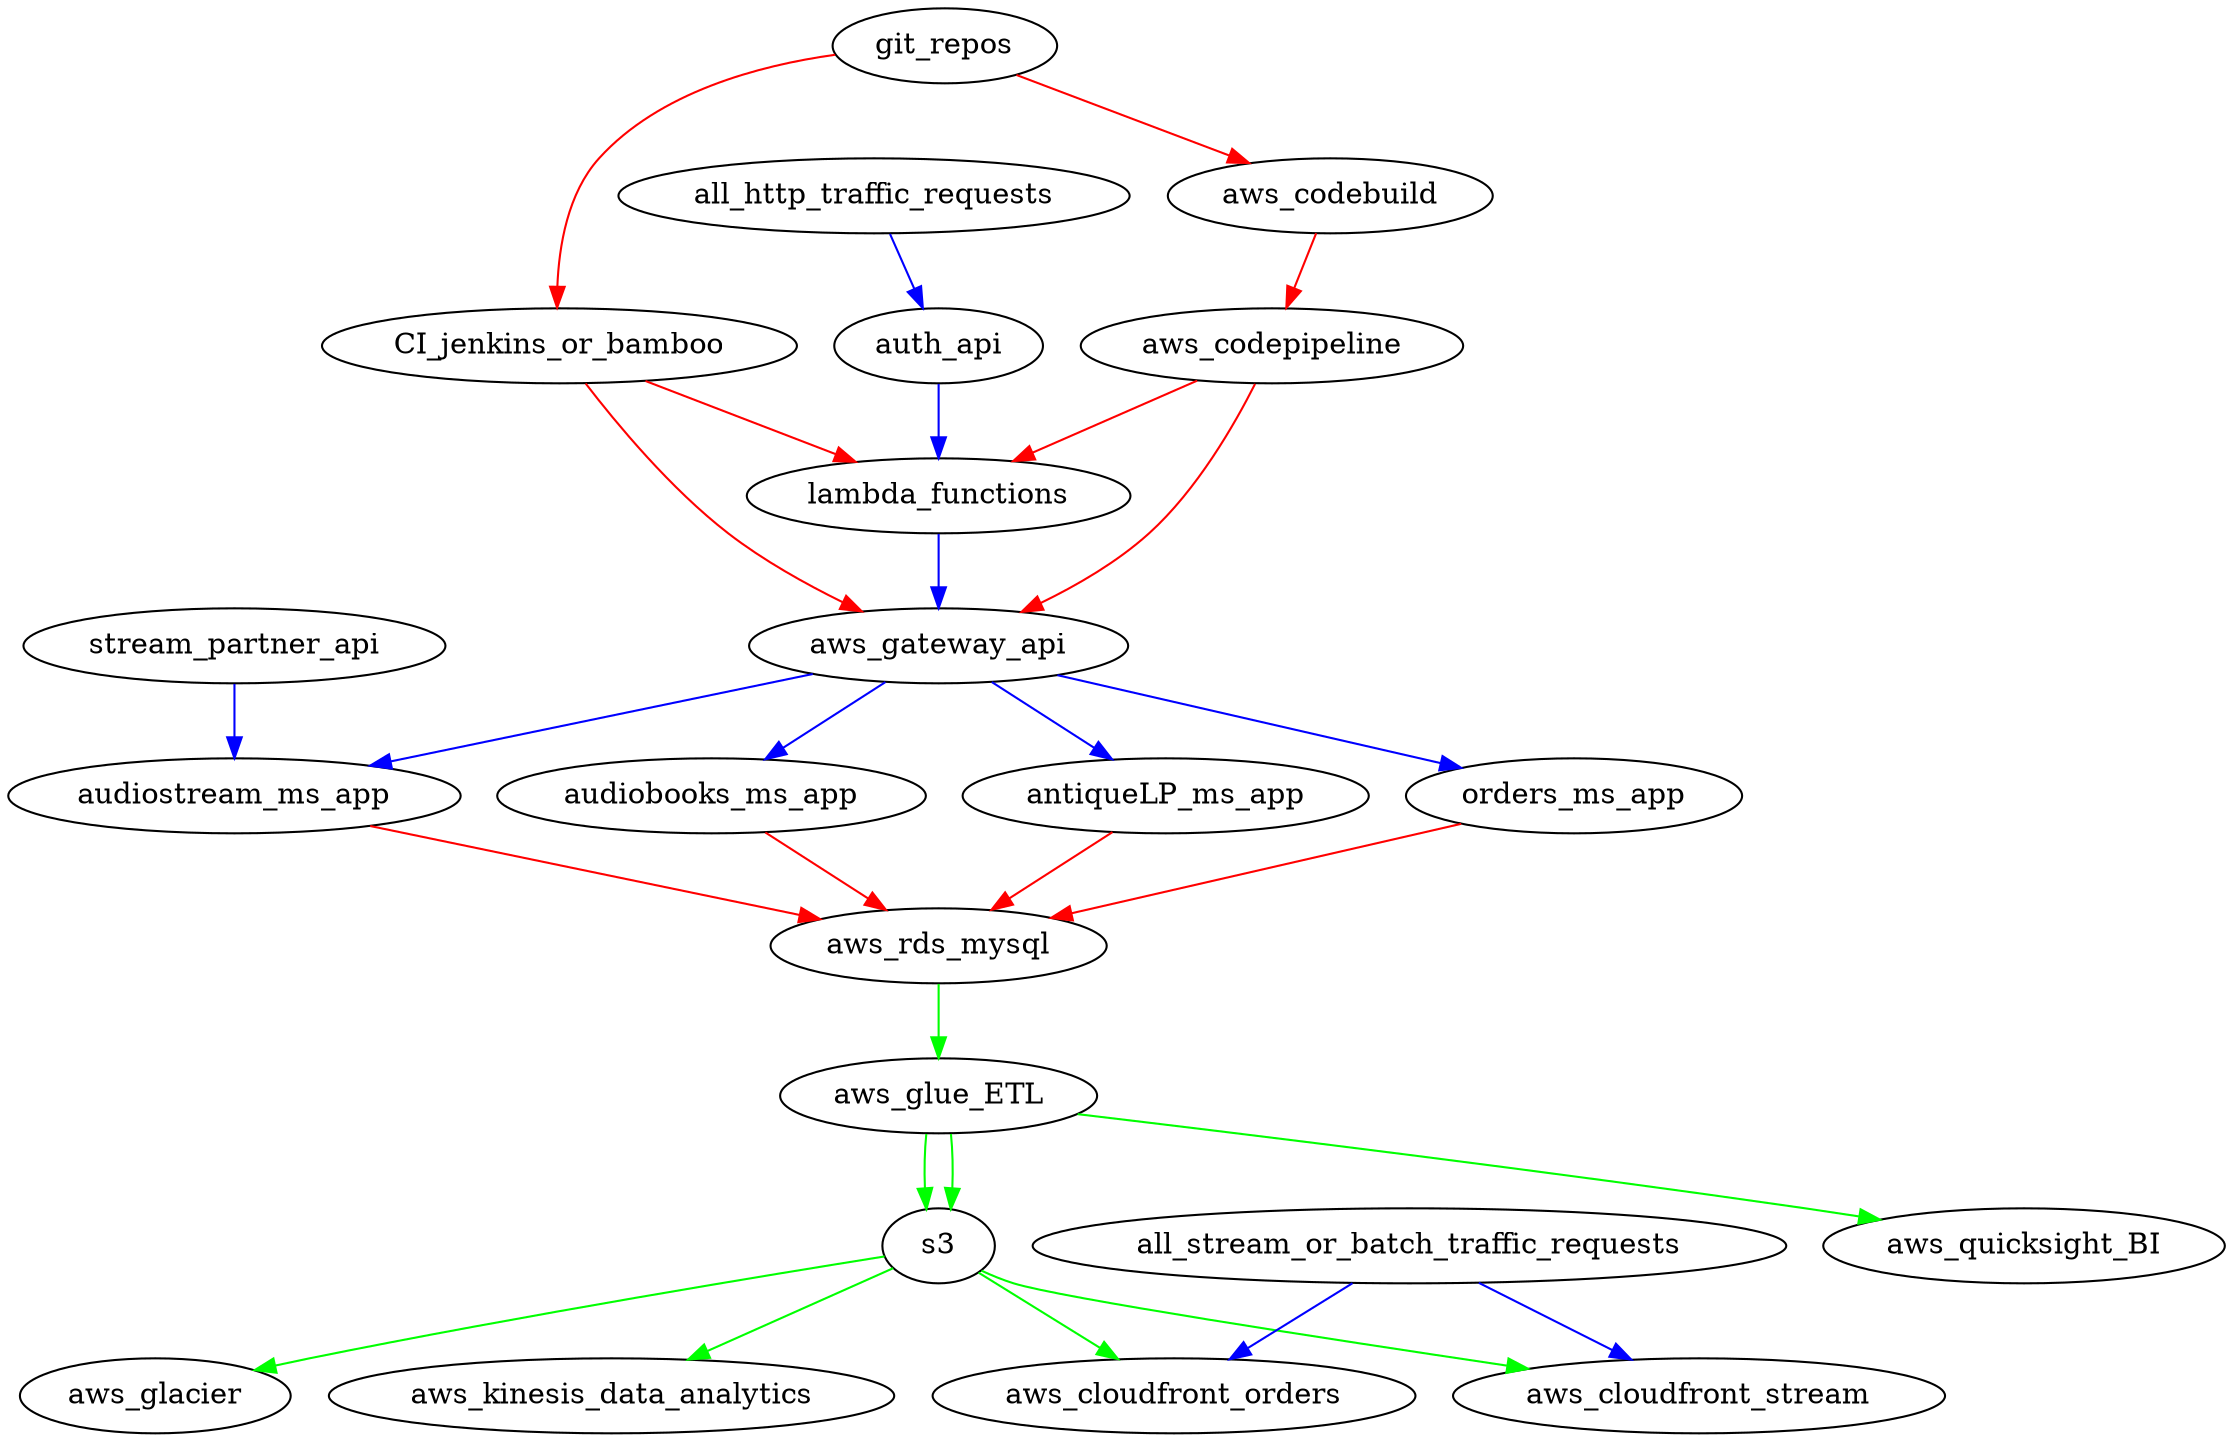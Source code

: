 digraph G {
    # web1 [shape=none, image="../../aws-icons/AWS_Simple_Icons_svg_eps/Compute & Networking/SVG/Compute & Networking copy_Amazon EC2 Instance.png"];
    # web2 [shape=none, image="../../aws-icons/AWS_Simple_Icons_svg_eps/Compute & Networking/SVG/Compute & Networking copy_Amazon EC2 Instance.png"];
    # app [shape=none, image="../../aws-icons/AWS_Simple_Icons_svg_eps/Compute & Networking/SVG/Compute & Networking copy_Amazon EC2 Instance.png"];
    # db  [shape=none, image="../../aws-icons/AWS_Simple_Icons_svg_eps/Database/SVG/Database copy_Amazon RDS MySQL DB Instance.png"];
    # db_slave  [shape=none, image="../../aws-icons/AWS_Simple_Icons_svg_eps/Database/SVG/Database copy_Amazon RDS MySQL DB Instance.png"];
    # s3  [image="../../aws-icons/AWS_Simple_Icons_svg_eps/Storage & Content Delivery/SVG/Storage & Content Delivery_Amazon S3.png"];
    # gl  [shape=none, image="../../aws-icons/AWS_Simple_Icons_svg_eps/Storage & Content Delivery/SVG/Storage & Content Delivery_Amazon Glacier.png"];

    all_http_traffic_requests -> auth_api [color="blue"];

    auth_api -> lambda_functions [color="blue"];

    lambda_functions -> aws_gateway_api [color="blue"];

    aws_gateway_api -> audiostream_ms_app [color="blue"];
    aws_gateway_api -> audiobooks_ms_app [color="blue"];
    aws_gateway_api -> antiqueLP_ms_app [color="blue"];
    aws_gateway_api -> orders_ms_app [color="blue"];
    stream_partner_api -> audiostream_ms_app [color="blue"];

    aws_codepipeline -> aws_gateway_api,lambda_functions [color="red"];
    aws_codebuild -> aws_codepipeline [color="red"];
    git_repos -> aws_codebuild [color="red"];
    CI_jenkins_or_bamboo -> aws_gateway_api,lambda_functions [color="red"];
    git_repos -> CI_jenkins_or_bamboo [color="red"];


    audiostream_ms_app -> {aws_rds_mysql} [color="red"];
    audiobooks_ms_app -> {aws_rds_mysql} [color="red"];
    antiqueLP_ms_app -> {aws_rds_mysql} [color="red"];
    orders_ms_app -> {aws_rds_mysql} [color="red"];

    aws_rds_mysql -> {aws_glue_ETL} [color="green"];
    aws_glue_ETL -> {aws_quicksight_BI} [color="green"];

    aws_glue_ETL -> s3 [color="green"];
    aws_glue_ETL -> s3 [color="green"];

    s3 -> aws_cloudfront_orders [color="green"];
    s3 -> aws_cloudfront_stream [color="green"];
    s3 -> aws_glacier [color="green"];

    s3 -> aws_kinesis_data_analytics [color="green"];

    all_stream_or_batch_traffic_requests -> aws_cloudfront_orders,aws_cloudfront_stream [color="blue"];


}
